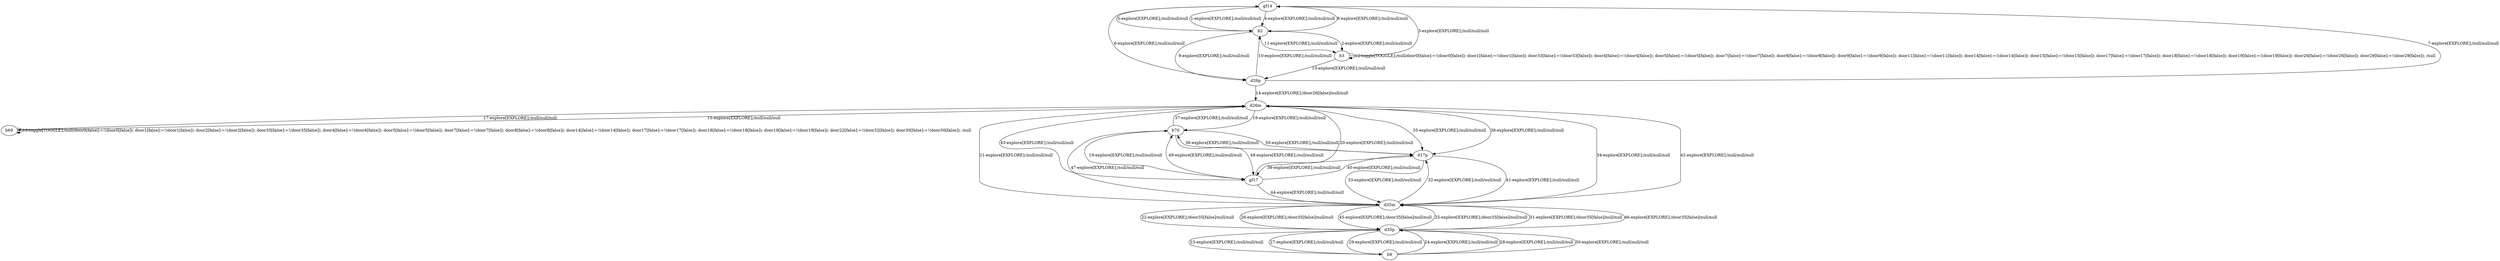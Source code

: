 # Total number of goals covered by this test: 1
# b9 --> d35p

digraph g {
"gf14" -> "b2" [label = "1-explore[EXPLORE];/null/null/null"];
"b2" -> "b3" [label = "2-explore[EXPLORE];/null/null/null"];
"b3" -> "gf14" [label = "3-explore[EXPLORE];/null/null/null"];
"gf14" -> "b2" [label = "4-explore[EXPLORE];/null/null/null"];
"b2" -> "gf14" [label = "5-explore[EXPLORE];/null/null/null"];
"gf14" -> "d26p" [label = "6-explore[EXPLORE];/null/null/null"];
"d26p" -> "gf14" [label = "7-explore[EXPLORE];/null/null/null"];
"gf14" -> "b2" [label = "8-explore[EXPLORE];/null/null/null"];
"b2" -> "d26p" [label = "9-explore[EXPLORE];/null/null/null"];
"d26p" -> "b2" [label = "10-explore[EXPLORE];/null/null/null"];
"b2" -> "b3" [label = "11-explore[EXPLORE];/null/null/null"];
"b3" -> "b3" [label = "12-toggle[TOGGLE];/null/door0[false]:=!(door0[false]); door1[false]:=!(door1[false]); door33[false]:=!(door33[false]); door4[false]:=!(door4[false]); door5[false]:=!(door5[false]); door7[false]:=!(door7[false]); door8[false]:=!(door8[false]); door9[false]:=!(door9[false]); door11[false]:=!(door11[false]); door14[false]:=!(door14[false]); door15[false]:=!(door15[false]); door17[false]:=!(door17[false]); door18[false]:=!(door18[false]); door19[false]:=!(door19[false]); door26[false]:=!(door26[false]); door29[false]:=!(door29[false]); /null"];
"b3" -> "d26p" [label = "13-explore[EXPLORE];/null/null/null"];
"d26p" -> "d26m" [label = "14-explore[EXPLORE];/door26[false]/null/null"];
"d26m" -> "b69" [label = "15-explore[EXPLORE];/null/null/null"];
"b69" -> "b69" [label = "16-toggle[TOGGLE];/null/door0[false]:=!(door0[false]); door1[false]:=!(door1[false]); door2[false]:=!(door2[false]); door35[false]:=!(door35[false]); door4[false]:=!(door4[false]); door5[false]:=!(door5[false]); door7[false]:=!(door7[false]); door8[false]:=!(door8[false]); door14[false]:=!(door14[false]); door17[false]:=!(door17[false]); door18[false]:=!(door18[false]); door19[false]:=!(door19[false]); door22[false]:=!(door22[false]); door30[false]:=!(door30[false]); /null"];
"b69" -> "d26m" [label = "17-explore[EXPLORE];/null/null/null"];
"d26m" -> "b70" [label = "18-explore[EXPLORE];/null/null/null"];
"b70" -> "gf17" [label = "19-explore[EXPLORE];/null/null/null"];
"gf17" -> "d26m" [label = "20-explore[EXPLORE];/null/null/null"];
"d26m" -> "d35m" [label = "21-explore[EXPLORE];/null/null/null"];
"d35m" -> "d35p" [label = "22-explore[EXPLORE];/door35[false]/null/null"];
"d35p" -> "b9" [label = "23-explore[EXPLORE];/null/null/null"];
"b9" -> "d35p" [label = "24-explore[EXPLORE];/null/null/null"];
"d35p" -> "d35m" [label = "25-explore[EXPLORE];/door35[false]/null/null"];
"d35m" -> "d35p" [label = "26-explore[EXPLORE];/door35[false]/null/null"];
"d35p" -> "b9" [label = "27-explore[EXPLORE];/null/null/null"];
"b9" -> "d35p" [label = "28-explore[EXPLORE];/null/null/null"];
"d35p" -> "b9" [label = "29-explore[EXPLORE];/null/null/null"];
"b9" -> "d35p" [label = "30-explore[EXPLORE];/null/null/null"];
"d35p" -> "d35m" [label = "31-explore[EXPLORE];/door35[false]/null/null"];
"d35m" -> "d17p" [label = "32-explore[EXPLORE];/null/null/null"];
"d17p" -> "d35m" [label = "33-explore[EXPLORE];/null/null/null"];
"d35m" -> "d26m" [label = "34-explore[EXPLORE];/null/null/null"];
"d26m" -> "d17p" [label = "35-explore[EXPLORE];/null/null/null"];
"d17p" -> "b70" [label = "36-explore[EXPLORE];/null/null/null"];
"b70" -> "d26m" [label = "37-explore[EXPLORE];/null/null/null"];
"d26m" -> "d17p" [label = "38-explore[EXPLORE];/null/null/null"];
"d17p" -> "gf17" [label = "39-explore[EXPLORE];/null/null/null"];
"gf17" -> "d17p" [label = "40-explore[EXPLORE];/null/null/null"];
"d17p" -> "d35m" [label = "41-explore[EXPLORE];/null/null/null"];
"d35m" -> "d26m" [label = "42-explore[EXPLORE];/null/null/null"];
"d26m" -> "gf17" [label = "43-explore[EXPLORE];/null/null/null"];
"gf17" -> "d35m" [label = "44-explore[EXPLORE];/null/null/null"];
"d35m" -> "d35p" [label = "45-explore[EXPLORE];/door35[false]/null/null"];
"d35p" -> "d35m" [label = "46-explore[EXPLORE];/door35[false]/null/null"];
"d35m" -> "b70" [label = "47-explore[EXPLORE];/null/null/null"];
"b70" -> "gf17" [label = "48-explore[EXPLORE];/null/null/null"];
"gf17" -> "b70" [label = "49-explore[EXPLORE];/null/null/null"];
"b70" -> "d17p" [label = "50-explore[EXPLORE];/null/null/null"];
}